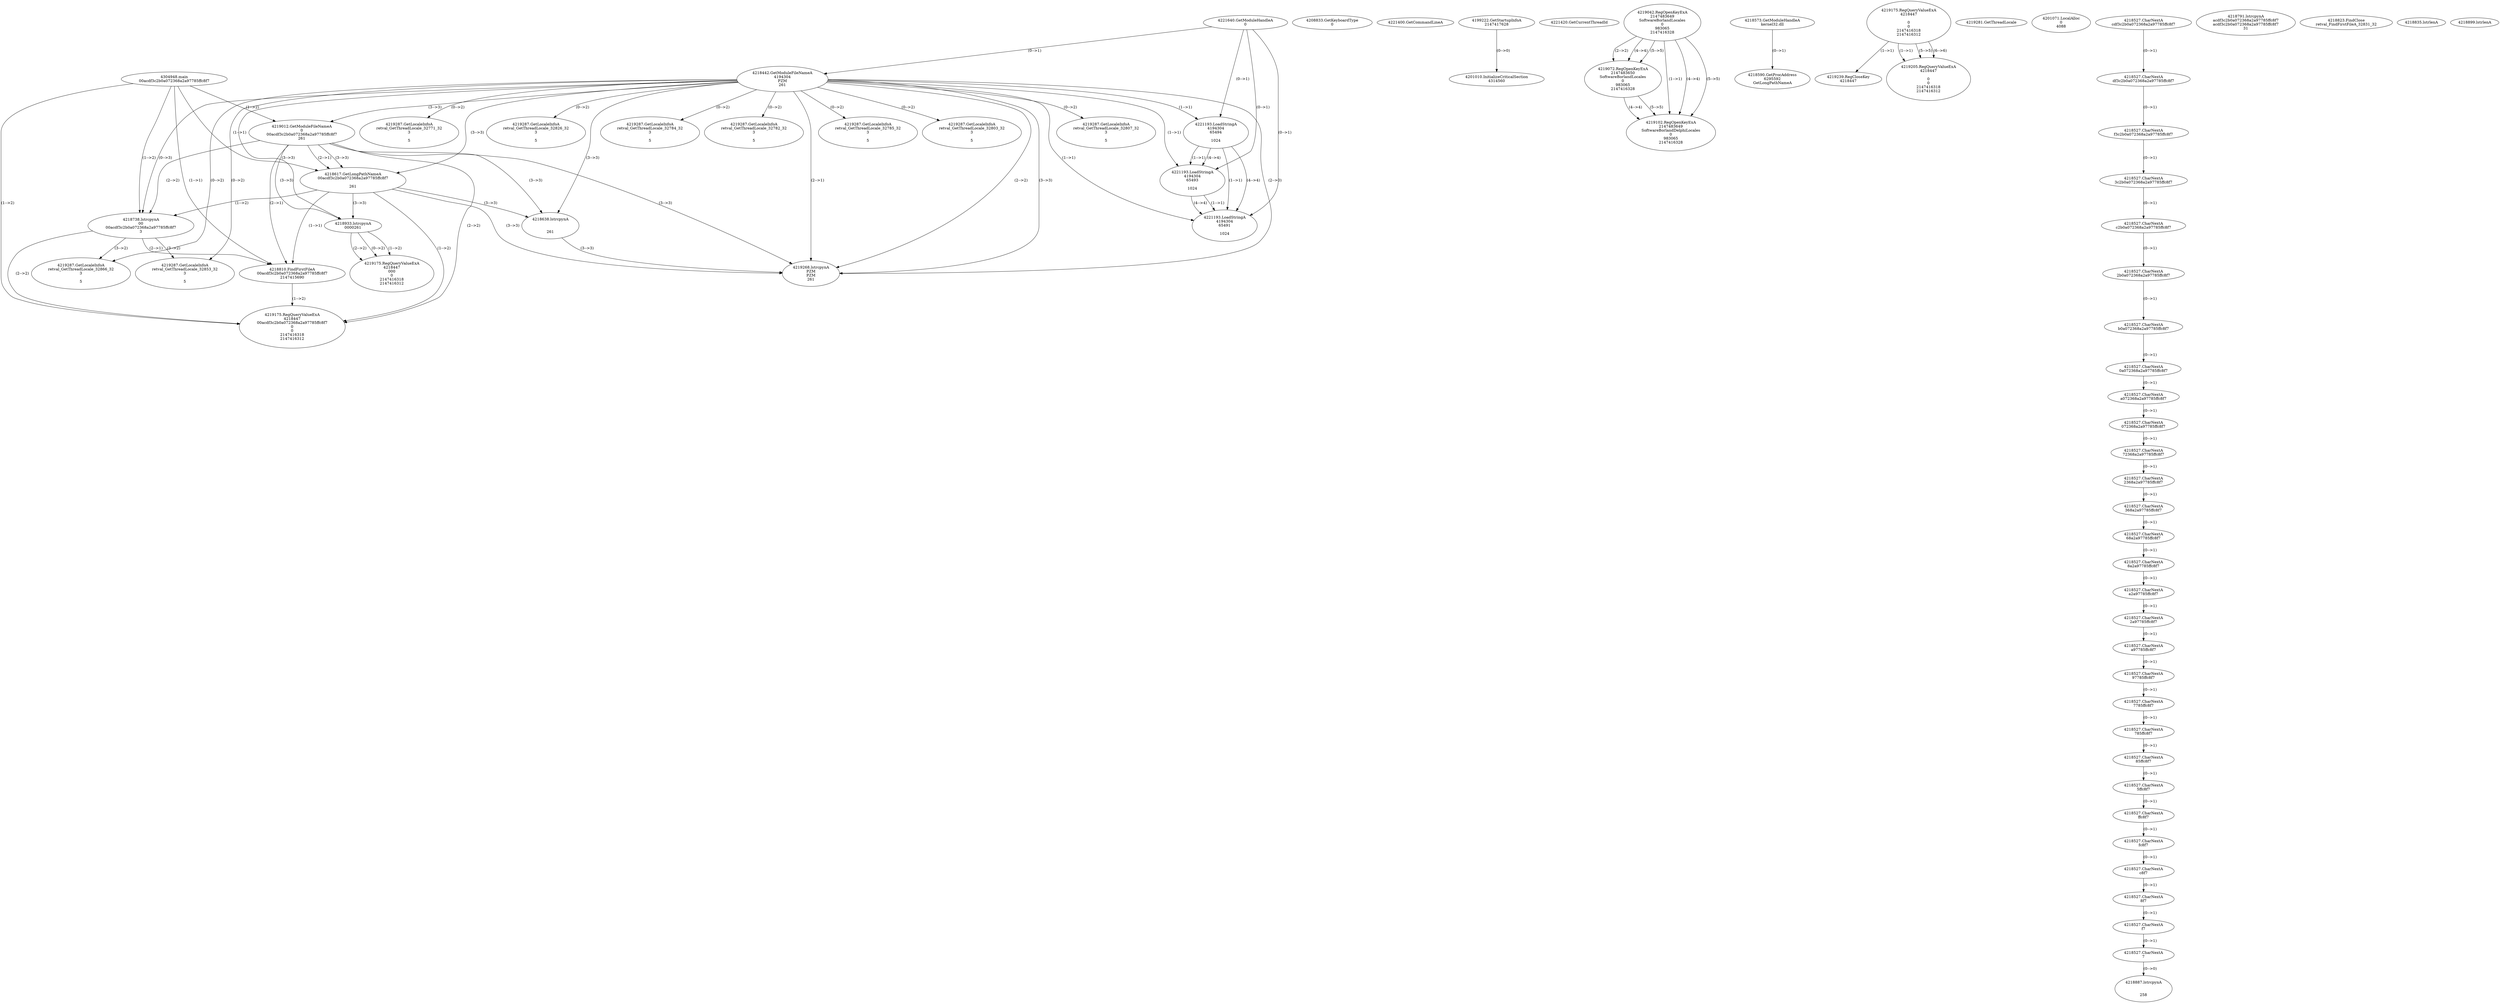 // Global SCDG with merge call
digraph {
	0 [label="4304948.main
00acdf3c2b0a072368a2a97785ffc8f7"]
	1 [label="4221640.GetModuleHandleA
0"]
	2 [label="4208833.GetKeyboardType
0"]
	3 [label="4221400.GetCommandLineA
"]
	4 [label="4199222.GetStartupInfoA
2147417628"]
	5 [label="4221420.GetCurrentThreadId
"]
	6 [label="4218442.GetModuleFileNameA
4194304
PZM
261"]
	1 -> 6 [label="(0-->1)"]
	7 [label="4219012.GetModuleFileNameA
0
00acdf3c2b0a072368a2a97785ffc8f7
261"]
	0 -> 7 [label="(1-->2)"]
	6 -> 7 [label="(3-->3)"]
	8 [label="4219042.RegOpenKeyExA
2147483649
Software\Borland\Locales
0
983065
2147416328"]
	9 [label="4218573.GetModuleHandleA
kernel32.dll"]
	10 [label="4218590.GetProcAddress
6295592
GetLongPathNameA"]
	9 -> 10 [label="(0-->1)"]
	11 [label="4218617.GetLongPathNameA
00acdf3c2b0a072368a2a97785ffc8f7

261"]
	0 -> 11 [label="(1-->1)"]
	7 -> 11 [label="(2-->1)"]
	6 -> 11 [label="(3-->3)"]
	7 -> 11 [label="(3-->3)"]
	12 [label="4218638.lstrcpynA


261"]
	6 -> 12 [label="(3-->3)"]
	7 -> 12 [label="(3-->3)"]
	11 -> 12 [label="(3-->3)"]
	13 [label="4219175.RegQueryValueExA
4218447

0
0
2147416318
2147416312"]
	14 [label="4219239.RegCloseKey
4218447"]
	13 -> 14 [label="(1-->1)"]
	15 [label="4219268.lstrcpynA
PZM
PZM
261"]
	6 -> 15 [label="(2-->1)"]
	6 -> 15 [label="(2-->2)"]
	6 -> 15 [label="(3-->3)"]
	7 -> 15 [label="(3-->3)"]
	11 -> 15 [label="(3-->3)"]
	12 -> 15 [label="(3-->3)"]
	6 -> 15 [label="(2-->0)"]
	16 [label="4219281.GetThreadLocale
"]
	17 [label="4219287.GetLocaleInfoA
retval_GetThreadLocale_32807_32
3

5"]
	6 -> 17 [label="(0-->2)"]
	18 [label="4221193.LoadStringA
4194304
65494

1024"]
	1 -> 18 [label="(0-->1)"]
	6 -> 18 [label="(1-->1)"]
	19 [label="4201010.InitializeCriticalSection
4314560"]
	4 -> 19 [label="(0-->0)"]
	20 [label="4201071.LocalAlloc
0
4088"]
	21 [label="4218738.lstrcpynA
00
00acdf3c2b0a072368a2a97785ffc8f7
3"]
	0 -> 21 [label="(1-->2)"]
	7 -> 21 [label="(2-->2)"]
	11 -> 21 [label="(1-->2)"]
	6 -> 21 [label="(0-->3)"]
	22 [label="4218527.CharNextA
cdf3c2b0a072368a2a97785ffc8f7"]
	23 [label="4218527.CharNextA
df3c2b0a072368a2a97785ffc8f7"]
	22 -> 23 [label="(0-->1)"]
	24 [label="4218527.CharNextA
f3c2b0a072368a2a97785ffc8f7"]
	23 -> 24 [label="(0-->1)"]
	25 [label="4218527.CharNextA
3c2b0a072368a2a97785ffc8f7"]
	24 -> 25 [label="(0-->1)"]
	26 [label="4218527.CharNextA
c2b0a072368a2a97785ffc8f7"]
	25 -> 26 [label="(0-->1)"]
	27 [label="4218527.CharNextA
2b0a072368a2a97785ffc8f7"]
	26 -> 27 [label="(0-->1)"]
	28 [label="4218527.CharNextA
b0a072368a2a97785ffc8f7"]
	27 -> 28 [label="(0-->1)"]
	29 [label="4218527.CharNextA
0a072368a2a97785ffc8f7"]
	28 -> 29 [label="(0-->1)"]
	30 [label="4218527.CharNextA
a072368a2a97785ffc8f7"]
	29 -> 30 [label="(0-->1)"]
	31 [label="4218527.CharNextA
072368a2a97785ffc8f7"]
	30 -> 31 [label="(0-->1)"]
	32 [label="4218527.CharNextA
72368a2a97785ffc8f7"]
	31 -> 32 [label="(0-->1)"]
	33 [label="4218527.CharNextA
2368a2a97785ffc8f7"]
	32 -> 33 [label="(0-->1)"]
	34 [label="4218527.CharNextA
368a2a97785ffc8f7"]
	33 -> 34 [label="(0-->1)"]
	35 [label="4218527.CharNextA
68a2a97785ffc8f7"]
	34 -> 35 [label="(0-->1)"]
	36 [label="4218527.CharNextA
8a2a97785ffc8f7"]
	35 -> 36 [label="(0-->1)"]
	37 [label="4218527.CharNextA
a2a97785ffc8f7"]
	36 -> 37 [label="(0-->1)"]
	38 [label="4218527.CharNextA
2a97785ffc8f7"]
	37 -> 38 [label="(0-->1)"]
	39 [label="4218527.CharNextA
a97785ffc8f7"]
	38 -> 39 [label="(0-->1)"]
	40 [label="4218527.CharNextA
97785ffc8f7"]
	39 -> 40 [label="(0-->1)"]
	41 [label="4218527.CharNextA
7785ffc8f7"]
	40 -> 41 [label="(0-->1)"]
	42 [label="4218527.CharNextA
785ffc8f7"]
	41 -> 42 [label="(0-->1)"]
	43 [label="4218527.CharNextA
85ffc8f7"]
	42 -> 43 [label="(0-->1)"]
	44 [label="4218527.CharNextA
5ffc8f7"]
	43 -> 44 [label="(0-->1)"]
	45 [label="4218527.CharNextA
ffc8f7"]
	44 -> 45 [label="(0-->1)"]
	46 [label="4218527.CharNextA
fc8f7"]
	45 -> 46 [label="(0-->1)"]
	47 [label="4218527.CharNextA
c8f7"]
	46 -> 47 [label="(0-->1)"]
	48 [label="4218527.CharNextA
8f7"]
	47 -> 48 [label="(0-->1)"]
	49 [label="4218527.CharNextA
f7"]
	48 -> 49 [label="(0-->1)"]
	50 [label="4218527.CharNextA
7"]
	49 -> 50 [label="(0-->1)"]
	51 [label="4218791.lstrcpynA
acdf3c2b0a072368a2a97785ffc8f7
acdf3c2b0a072368a2a97785ffc8f7
31"]
	52 [label="4218810.FindFirstFileA
00acdf3c2b0a072368a2a97785ffc8f7
2147415690"]
	0 -> 52 [label="(1-->1)"]
	7 -> 52 [label="(2-->1)"]
	11 -> 52 [label="(1-->1)"]
	21 -> 52 [label="(2-->1)"]
	53 [label="4218823.FindClose
retval_FindFirstFileA_32831_32"]
	54 [label="4218835.lstrlenA
"]
	55 [label="4218887.lstrcpynA


258"]
	50 -> 55 [label="(0-->0)"]
	56 [label="4218899.lstrlenA
"]
	57 [label="4218933.lstrcpynA
00\
00\
261"]
	6 -> 57 [label="(3-->3)"]
	7 -> 57 [label="(3-->3)"]
	11 -> 57 [label="(3-->3)"]
	58 [label="4219175.RegQueryValueExA
4218447
00\
0
0
2147416318
2147416312"]
	57 -> 58 [label="(1-->2)"]
	57 -> 58 [label="(2-->2)"]
	57 -> 58 [label="(0-->2)"]
	59 [label="4219287.GetLocaleInfoA
retval_GetThreadLocale_32866_32
3

5"]
	6 -> 59 [label="(0-->2)"]
	21 -> 59 [label="(3-->2)"]
	60 [label="4219072.RegOpenKeyExA
2147483650
Software\Borland\Locales
0
983065
2147416328"]
	8 -> 60 [label="(2-->2)"]
	8 -> 60 [label="(4-->4)"]
	8 -> 60 [label="(5-->5)"]
	61 [label="4219102.RegOpenKeyExA
2147483649
Software\Borland\Delphi\Locales
0
983065
2147416328"]
	8 -> 61 [label="(1-->1)"]
	8 -> 61 [label="(4-->4)"]
	60 -> 61 [label="(4-->4)"]
	8 -> 61 [label="(5-->5)"]
	60 -> 61 [label="(5-->5)"]
	62 [label="4219287.GetLocaleInfoA
retval_GetThreadLocale_32771_32
3

5"]
	6 -> 62 [label="(0-->2)"]
	63 [label="4221193.LoadStringA
4194304
65493

1024"]
	1 -> 63 [label="(0-->1)"]
	6 -> 63 [label="(1-->1)"]
	18 -> 63 [label="(1-->1)"]
	18 -> 63 [label="(4-->4)"]
	64 [label="4221193.LoadStringA
4194304
65491

1024"]
	1 -> 64 [label="(0-->1)"]
	6 -> 64 [label="(1-->1)"]
	18 -> 64 [label="(1-->1)"]
	63 -> 64 [label="(1-->1)"]
	18 -> 64 [label="(4-->4)"]
	63 -> 64 [label="(4-->4)"]
	65 [label="4219287.GetLocaleInfoA
retval_GetThreadLocale_32826_32
3

5"]
	6 -> 65 [label="(0-->2)"]
	66 [label="4219175.RegQueryValueExA
4218447
00acdf3c2b0a072368a2a97785ffc8f7
0
0
2147416318
2147416312"]
	0 -> 66 [label="(1-->2)"]
	7 -> 66 [label="(2-->2)"]
	11 -> 66 [label="(1-->2)"]
	21 -> 66 [label="(2-->2)"]
	52 -> 66 [label="(1-->2)"]
	67 [label="4219287.GetLocaleInfoA
retval_GetThreadLocale_32853_32
3

5"]
	6 -> 67 [label="(0-->2)"]
	21 -> 67 [label="(3-->2)"]
	68 [label="4219205.RegQueryValueExA
4218447

0
0
2147416318
2147416312"]
	13 -> 68 [label="(1-->1)"]
	13 -> 68 [label="(5-->5)"]
	13 -> 68 [label="(6-->6)"]
	69 [label="4219287.GetLocaleInfoA
retval_GetThreadLocale_32784_32
3

5"]
	6 -> 69 [label="(0-->2)"]
	70 [label="4219287.GetLocaleInfoA
retval_GetThreadLocale_32782_32
3

5"]
	6 -> 70 [label="(0-->2)"]
	71 [label="4219287.GetLocaleInfoA
retval_GetThreadLocale_32785_32
3

5"]
	6 -> 71 [label="(0-->2)"]
	72 [label="4219287.GetLocaleInfoA
retval_GetThreadLocale_32803_32
3

5"]
	6 -> 72 [label="(0-->2)"]
}
